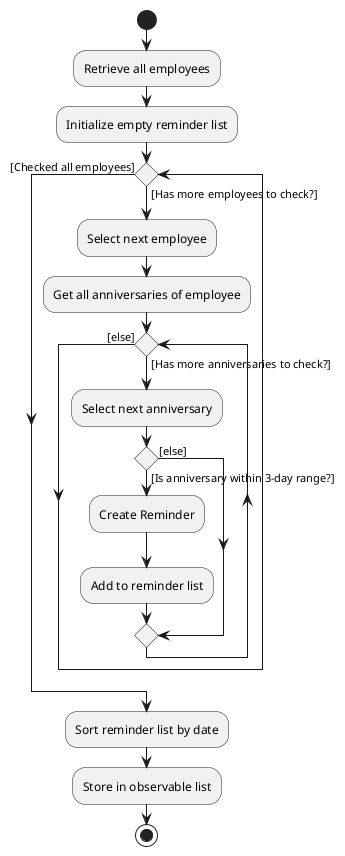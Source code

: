 @startuml
start

:Retrieve all employees;
:Initialize empty reminder list;

while () is ([Has more employees to check?])
  :Select next employee;
  :Get all anniversaries of employee;

  while () is ([Has more anniversaries to check?])
    :Select next anniversary;

    if () then ([Is anniversary within 3-day range?])
      :Create Reminder;
      :Add to reminder list;
    else ([else])
    endif
  endwhile ([else])
endwhile ([Checked all employees])

:Sort reminder list by date;
:Store in observable list;

stop
@enduml

